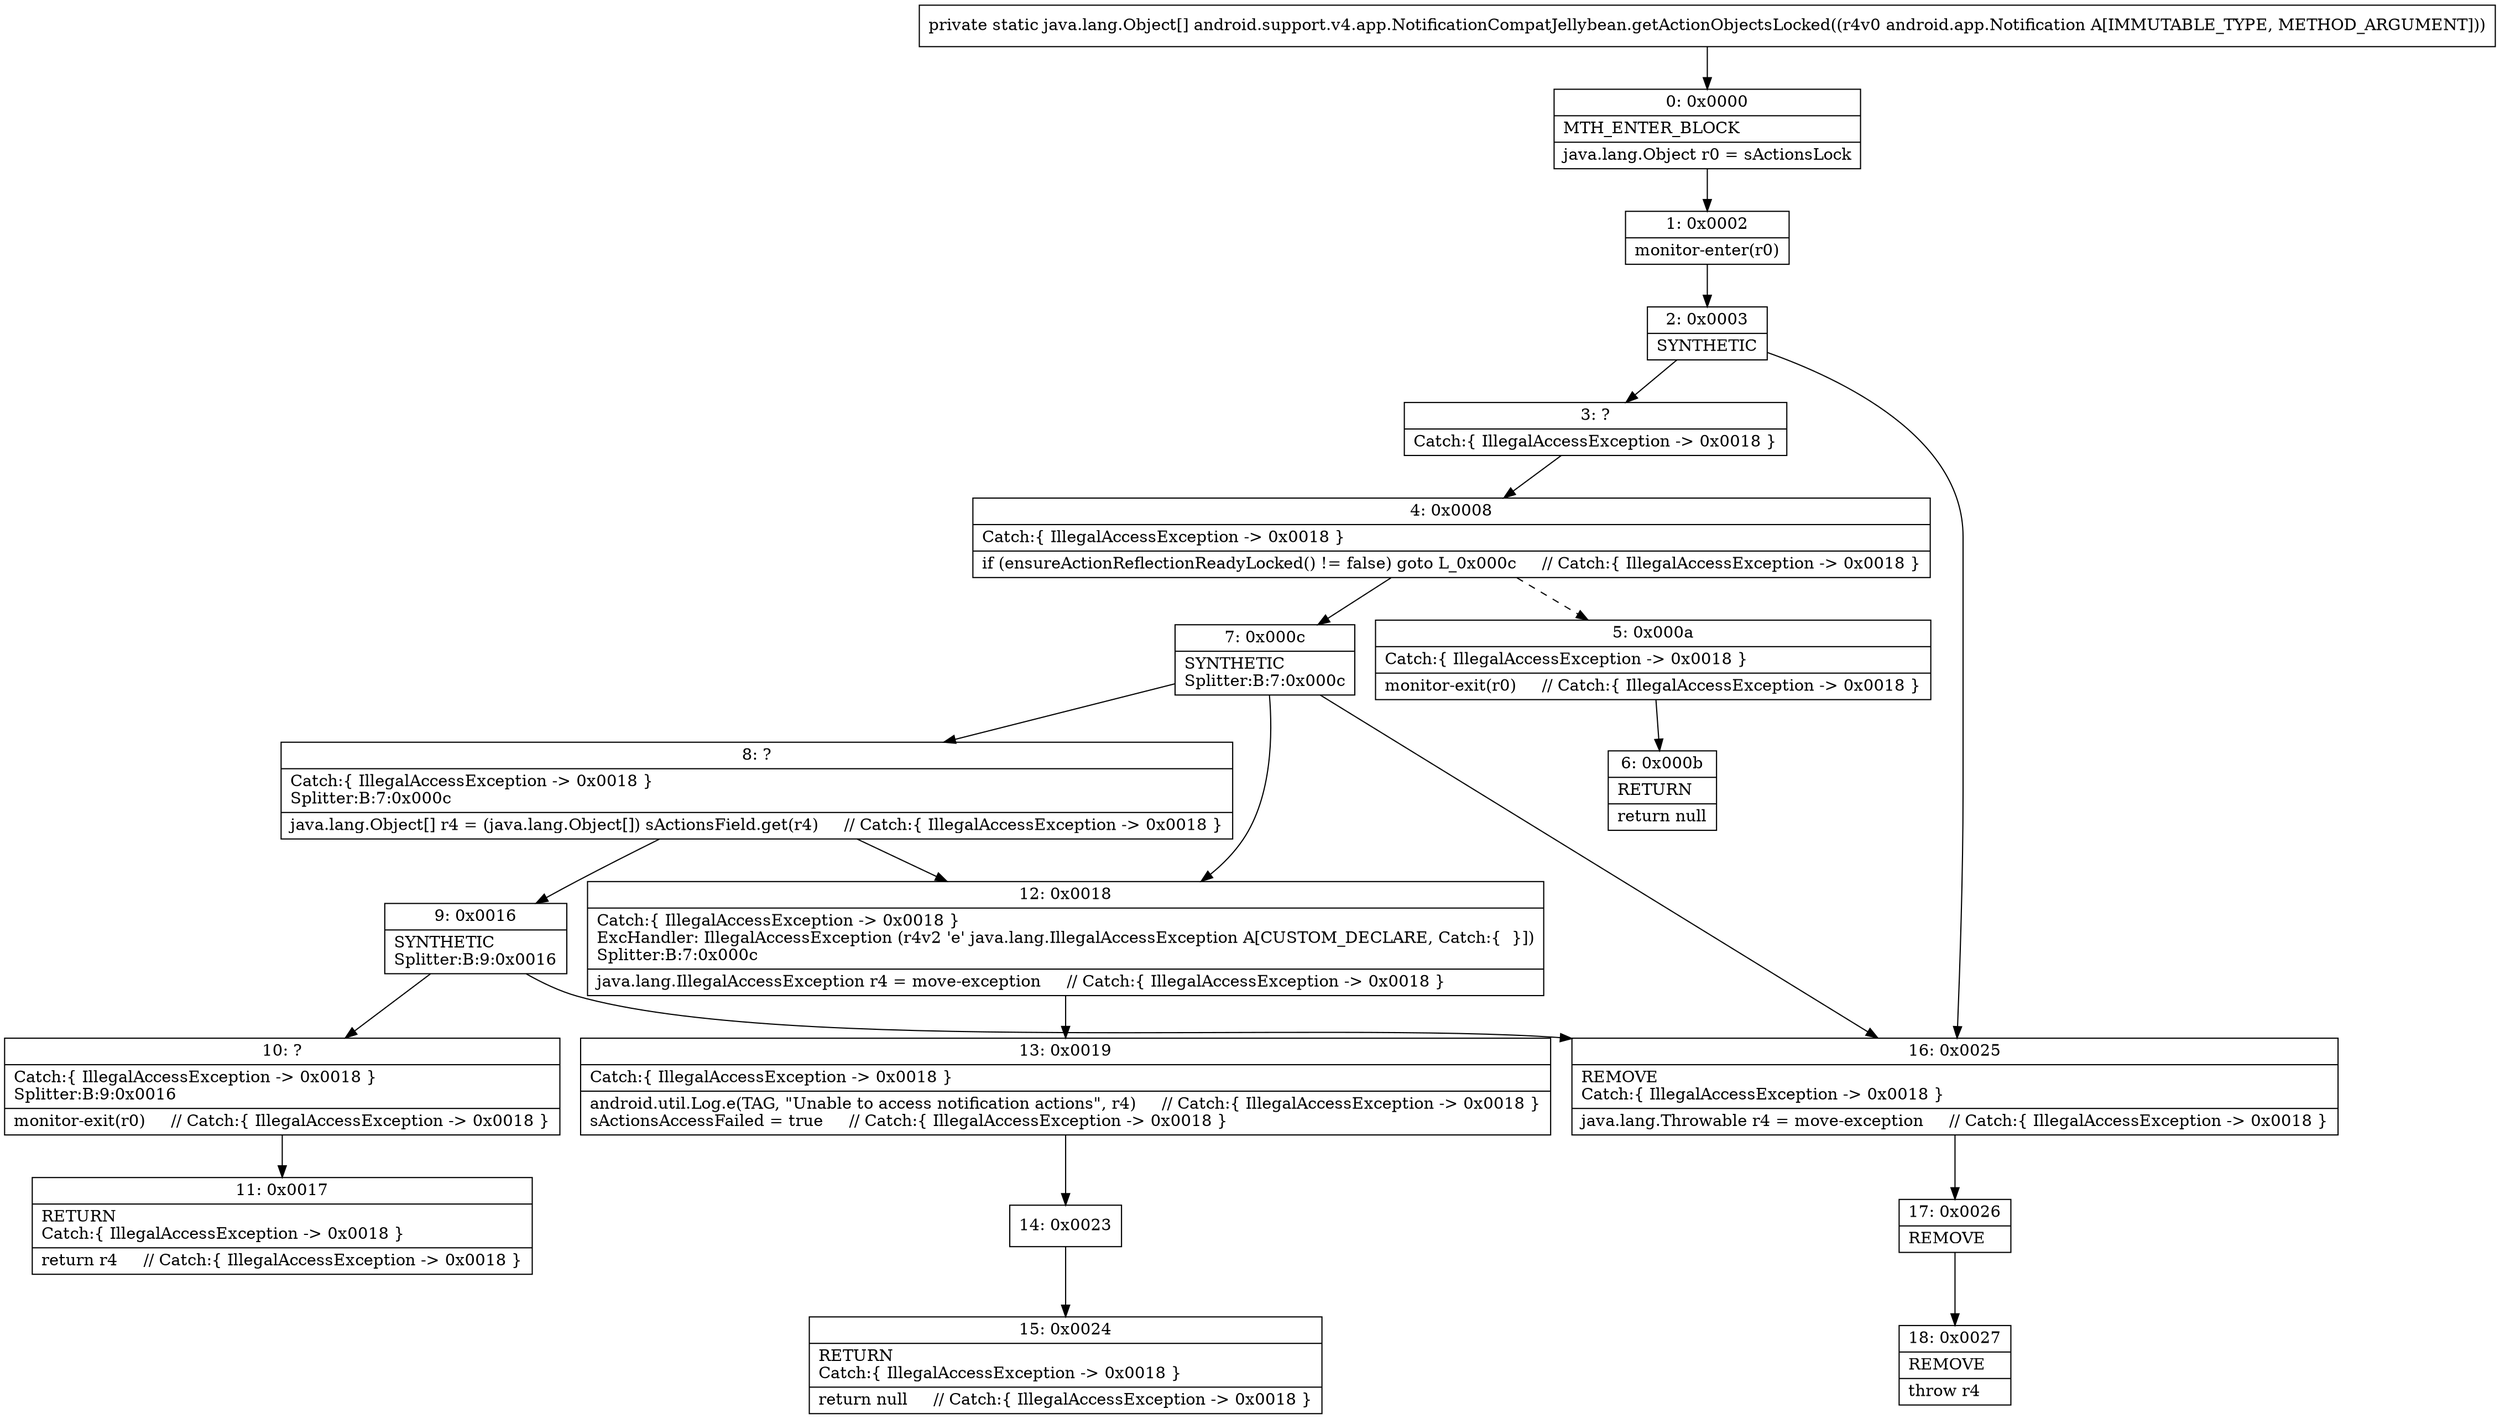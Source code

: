 digraph "CFG forandroid.support.v4.app.NotificationCompatJellybean.getActionObjectsLocked(Landroid\/app\/Notification;)[Ljava\/lang\/Object;" {
Node_0 [shape=record,label="{0\:\ 0x0000|MTH_ENTER_BLOCK\l|java.lang.Object r0 = sActionsLock\l}"];
Node_1 [shape=record,label="{1\:\ 0x0002|monitor\-enter(r0)\l}"];
Node_2 [shape=record,label="{2\:\ 0x0003|SYNTHETIC\l}"];
Node_3 [shape=record,label="{3\:\ ?|Catch:\{ IllegalAccessException \-\> 0x0018 \}\l}"];
Node_4 [shape=record,label="{4\:\ 0x0008|Catch:\{ IllegalAccessException \-\> 0x0018 \}\l|if (ensureActionReflectionReadyLocked() != false) goto L_0x000c     \/\/ Catch:\{ IllegalAccessException \-\> 0x0018 \}\l}"];
Node_5 [shape=record,label="{5\:\ 0x000a|Catch:\{ IllegalAccessException \-\> 0x0018 \}\l|monitor\-exit(r0)     \/\/ Catch:\{ IllegalAccessException \-\> 0x0018 \}\l}"];
Node_6 [shape=record,label="{6\:\ 0x000b|RETURN\l|return null\l}"];
Node_7 [shape=record,label="{7\:\ 0x000c|SYNTHETIC\lSplitter:B:7:0x000c\l}"];
Node_8 [shape=record,label="{8\:\ ?|Catch:\{ IllegalAccessException \-\> 0x0018 \}\lSplitter:B:7:0x000c\l|java.lang.Object[] r4 = (java.lang.Object[]) sActionsField.get(r4)     \/\/ Catch:\{ IllegalAccessException \-\> 0x0018 \}\l}"];
Node_9 [shape=record,label="{9\:\ 0x0016|SYNTHETIC\lSplitter:B:9:0x0016\l}"];
Node_10 [shape=record,label="{10\:\ ?|Catch:\{ IllegalAccessException \-\> 0x0018 \}\lSplitter:B:9:0x0016\l|monitor\-exit(r0)     \/\/ Catch:\{ IllegalAccessException \-\> 0x0018 \}\l}"];
Node_11 [shape=record,label="{11\:\ 0x0017|RETURN\lCatch:\{ IllegalAccessException \-\> 0x0018 \}\l|return r4     \/\/ Catch:\{ IllegalAccessException \-\> 0x0018 \}\l}"];
Node_12 [shape=record,label="{12\:\ 0x0018|Catch:\{ IllegalAccessException \-\> 0x0018 \}\lExcHandler: IllegalAccessException (r4v2 'e' java.lang.IllegalAccessException A[CUSTOM_DECLARE, Catch:\{  \}])\lSplitter:B:7:0x000c\l|java.lang.IllegalAccessException r4 = move\-exception     \/\/ Catch:\{ IllegalAccessException \-\> 0x0018 \}\l}"];
Node_13 [shape=record,label="{13\:\ 0x0019|Catch:\{ IllegalAccessException \-\> 0x0018 \}\l|android.util.Log.e(TAG, \"Unable to access notification actions\", r4)     \/\/ Catch:\{ IllegalAccessException \-\> 0x0018 \}\lsActionsAccessFailed = true     \/\/ Catch:\{ IllegalAccessException \-\> 0x0018 \}\l}"];
Node_14 [shape=record,label="{14\:\ 0x0023}"];
Node_15 [shape=record,label="{15\:\ 0x0024|RETURN\lCatch:\{ IllegalAccessException \-\> 0x0018 \}\l|return null     \/\/ Catch:\{ IllegalAccessException \-\> 0x0018 \}\l}"];
Node_16 [shape=record,label="{16\:\ 0x0025|REMOVE\lCatch:\{ IllegalAccessException \-\> 0x0018 \}\l|java.lang.Throwable r4 = move\-exception     \/\/ Catch:\{ IllegalAccessException \-\> 0x0018 \}\l}"];
Node_17 [shape=record,label="{17\:\ 0x0026|REMOVE\l}"];
Node_18 [shape=record,label="{18\:\ 0x0027|REMOVE\l|throw r4\l}"];
MethodNode[shape=record,label="{private static java.lang.Object[] android.support.v4.app.NotificationCompatJellybean.getActionObjectsLocked((r4v0 android.app.Notification A[IMMUTABLE_TYPE, METHOD_ARGUMENT])) }"];
MethodNode -> Node_0;
Node_0 -> Node_1;
Node_1 -> Node_2;
Node_2 -> Node_3;
Node_2 -> Node_16;
Node_3 -> Node_4;
Node_4 -> Node_5[style=dashed];
Node_4 -> Node_7;
Node_5 -> Node_6;
Node_7 -> Node_8;
Node_7 -> Node_12;
Node_7 -> Node_16;
Node_8 -> Node_9;
Node_8 -> Node_12;
Node_9 -> Node_10;
Node_9 -> Node_16;
Node_10 -> Node_11;
Node_12 -> Node_13;
Node_13 -> Node_14;
Node_14 -> Node_15;
Node_16 -> Node_17;
Node_17 -> Node_18;
}

